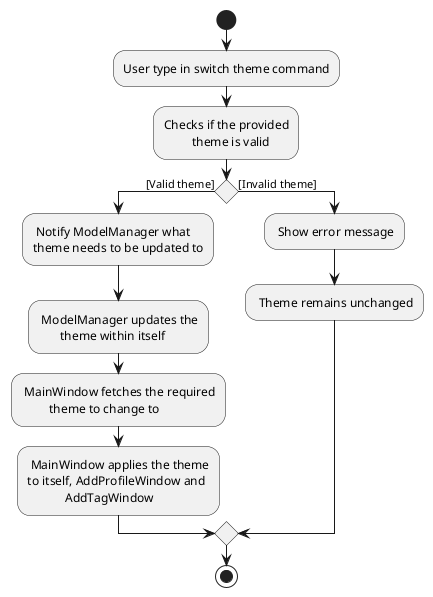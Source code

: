 @startuml

start
:User type in switch theme command;
:Checks if the provided
         theme is valid;
if () then ([Valid theme])
    : Notify ModelManager what
    theme needs to be updated to;
    : ModelManager updates the
           theme within itself;
    : MainWindow fetches the required
             theme to change to;
    : MainWindow applies the theme
    to itself, AddProfileWindow and
                AddTagWindow;
else ([Invalid theme])
  : Show error message;
  : Theme remains unchanged;
endif

stop

@enduml

